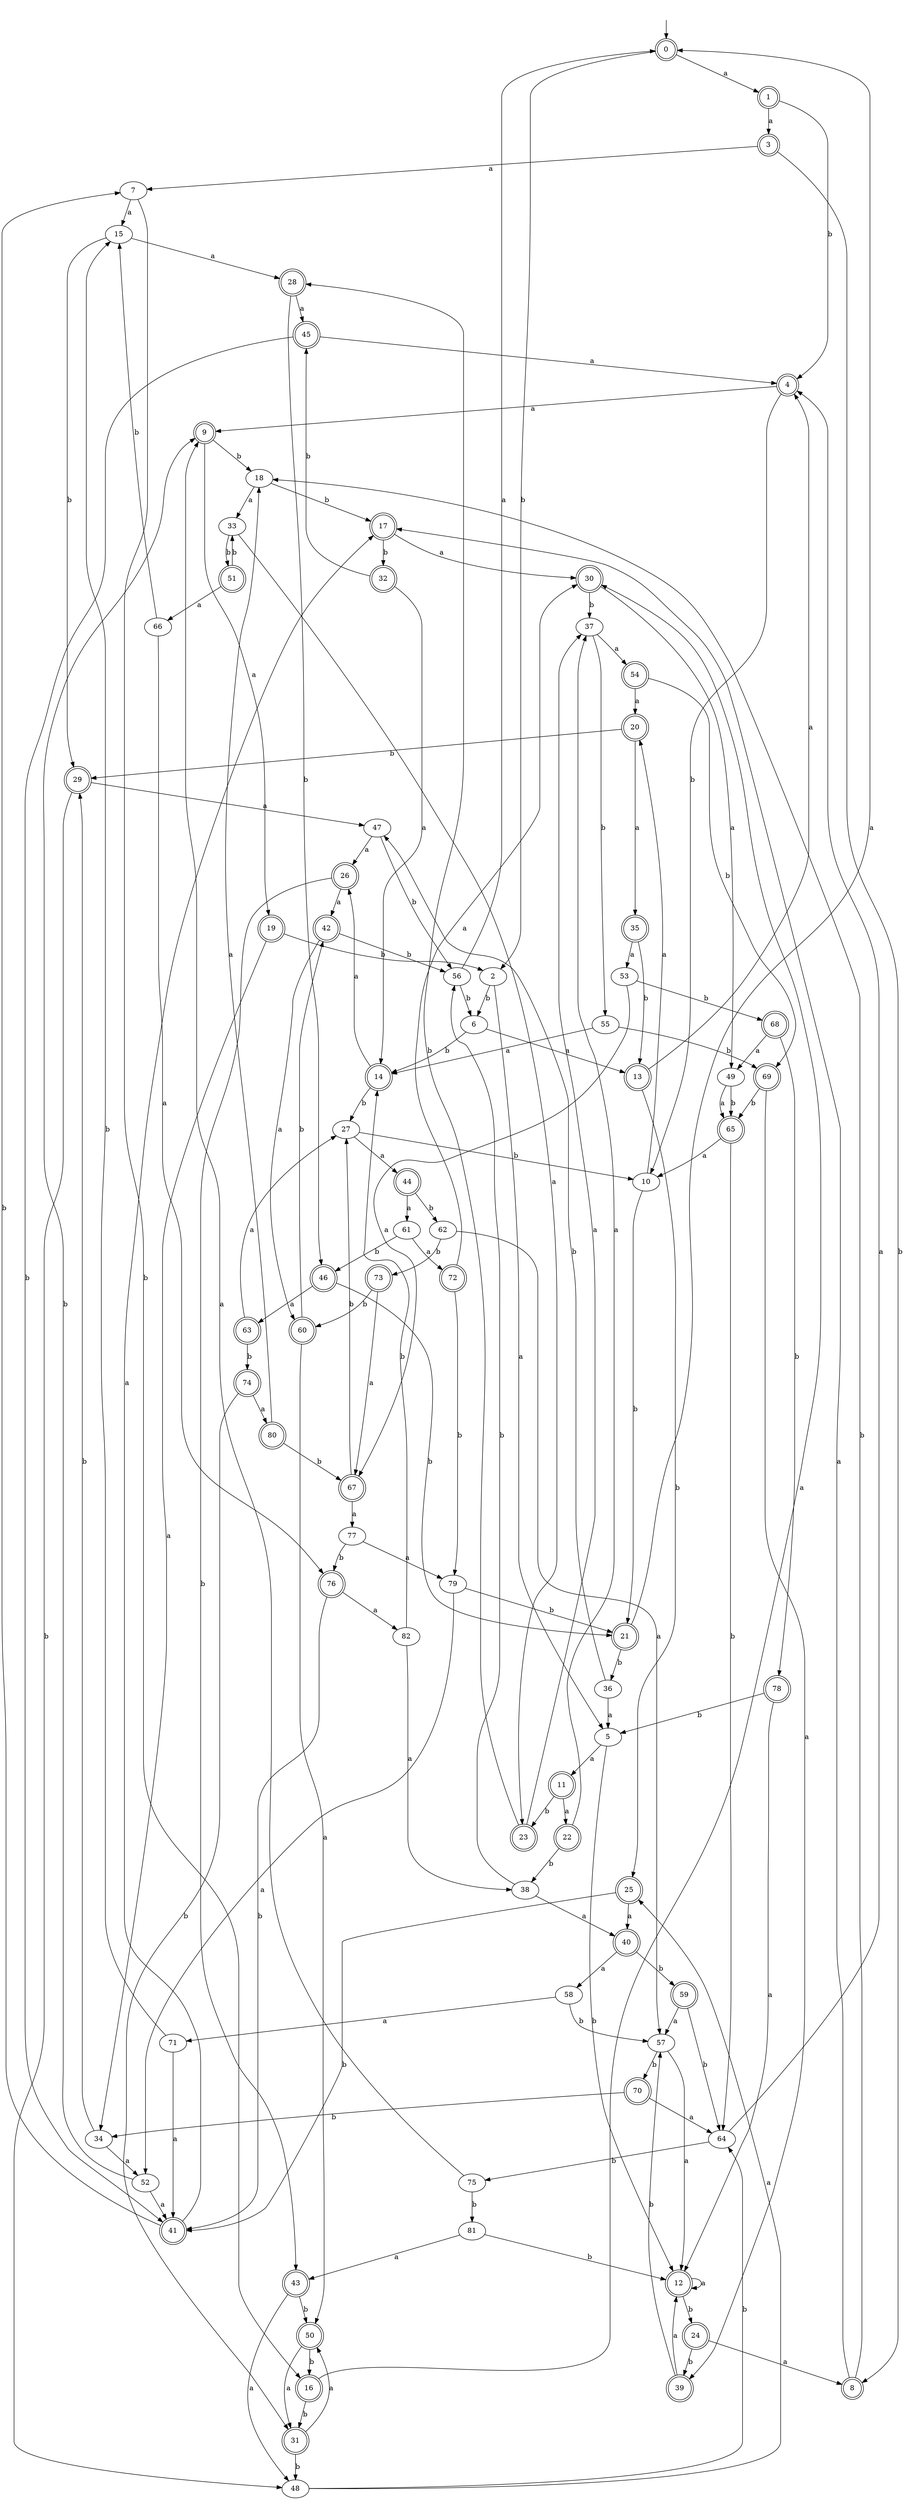 digraph RandomDFA {
  __start0 [label="", shape=none];
  __start0 -> 0 [label=""];
  0 [shape=circle] [shape=doublecircle]
  0 -> 1 [label="a"]
  0 -> 2 [label="b"]
  1 [shape=doublecircle]
  1 -> 3 [label="a"]
  1 -> 4 [label="b"]
  2
  2 -> 5 [label="a"]
  2 -> 6 [label="b"]
  3 [shape=doublecircle]
  3 -> 7 [label="a"]
  3 -> 8 [label="b"]
  4 [shape=doublecircle]
  4 -> 9 [label="a"]
  4 -> 10 [label="b"]
  5
  5 -> 11 [label="a"]
  5 -> 12 [label="b"]
  6
  6 -> 13 [label="a"]
  6 -> 14 [label="b"]
  7
  7 -> 15 [label="a"]
  7 -> 16 [label="b"]
  8 [shape=doublecircle]
  8 -> 17 [label="a"]
  8 -> 18 [label="b"]
  9 [shape=doublecircle]
  9 -> 19 [label="a"]
  9 -> 18 [label="b"]
  10
  10 -> 20 [label="a"]
  10 -> 21 [label="b"]
  11 [shape=doublecircle]
  11 -> 22 [label="a"]
  11 -> 23 [label="b"]
  12 [shape=doublecircle]
  12 -> 12 [label="a"]
  12 -> 24 [label="b"]
  13 [shape=doublecircle]
  13 -> 4 [label="a"]
  13 -> 25 [label="b"]
  14 [shape=doublecircle]
  14 -> 26 [label="a"]
  14 -> 27 [label="b"]
  15
  15 -> 28 [label="a"]
  15 -> 29 [label="b"]
  16 [shape=doublecircle]
  16 -> 30 [label="a"]
  16 -> 31 [label="b"]
  17 [shape=doublecircle]
  17 -> 30 [label="a"]
  17 -> 32 [label="b"]
  18
  18 -> 33 [label="a"]
  18 -> 17 [label="b"]
  19 [shape=doublecircle]
  19 -> 34 [label="a"]
  19 -> 2 [label="b"]
  20 [shape=doublecircle]
  20 -> 35 [label="a"]
  20 -> 29 [label="b"]
  21 [shape=doublecircle]
  21 -> 0 [label="a"]
  21 -> 36 [label="b"]
  22 [shape=doublecircle]
  22 -> 37 [label="a"]
  22 -> 38 [label="b"]
  23 [shape=doublecircle]
  23 -> 37 [label="a"]
  23 -> 28 [label="b"]
  24 [shape=doublecircle]
  24 -> 8 [label="a"]
  24 -> 39 [label="b"]
  25 [shape=doublecircle]
  25 -> 40 [label="a"]
  25 -> 41 [label="b"]
  26 [shape=doublecircle]
  26 -> 42 [label="a"]
  26 -> 43 [label="b"]
  27
  27 -> 44 [label="a"]
  27 -> 10 [label="b"]
  28 [shape=doublecircle]
  28 -> 45 [label="a"]
  28 -> 46 [label="b"]
  29 [shape=doublecircle]
  29 -> 47 [label="a"]
  29 -> 48 [label="b"]
  30 [shape=doublecircle]
  30 -> 49 [label="a"]
  30 -> 37 [label="b"]
  31 [shape=doublecircle]
  31 -> 50 [label="a"]
  31 -> 48 [label="b"]
  32 [shape=doublecircle]
  32 -> 14 [label="a"]
  32 -> 45 [label="b"]
  33
  33 -> 23 [label="a"]
  33 -> 51 [label="b"]
  34
  34 -> 52 [label="a"]
  34 -> 29 [label="b"]
  35 [shape=doublecircle]
  35 -> 53 [label="a"]
  35 -> 13 [label="b"]
  36
  36 -> 5 [label="a"]
  36 -> 47 [label="b"]
  37
  37 -> 54 [label="a"]
  37 -> 55 [label="b"]
  38
  38 -> 40 [label="a"]
  38 -> 56 [label="b"]
  39 [shape=doublecircle]
  39 -> 12 [label="a"]
  39 -> 57 [label="b"]
  40 [shape=doublecircle]
  40 -> 58 [label="a"]
  40 -> 59 [label="b"]
  41 [shape=doublecircle]
  41 -> 17 [label="a"]
  41 -> 7 [label="b"]
  42 [shape=doublecircle]
  42 -> 60 [label="a"]
  42 -> 56 [label="b"]
  43 [shape=doublecircle]
  43 -> 48 [label="a"]
  43 -> 50 [label="b"]
  44 [shape=doublecircle]
  44 -> 61 [label="a"]
  44 -> 62 [label="b"]
  45 [shape=doublecircle]
  45 -> 4 [label="a"]
  45 -> 41 [label="b"]
  46 [shape=doublecircle]
  46 -> 63 [label="a"]
  46 -> 21 [label="b"]
  47
  47 -> 26 [label="a"]
  47 -> 56 [label="b"]
  48
  48 -> 25 [label="a"]
  48 -> 64 [label="b"]
  49
  49 -> 65 [label="a"]
  49 -> 65 [label="b"]
  50 [shape=doublecircle]
  50 -> 31 [label="a"]
  50 -> 16 [label="b"]
  51 [shape=doublecircle]
  51 -> 66 [label="a"]
  51 -> 33 [label="b"]
  52
  52 -> 41 [label="a"]
  52 -> 9 [label="b"]
  53
  53 -> 67 [label="a"]
  53 -> 68 [label="b"]
  54 [shape=doublecircle]
  54 -> 20 [label="a"]
  54 -> 69 [label="b"]
  55
  55 -> 14 [label="a"]
  55 -> 69 [label="b"]
  56
  56 -> 0 [label="a"]
  56 -> 6 [label="b"]
  57
  57 -> 12 [label="a"]
  57 -> 70 [label="b"]
  58
  58 -> 71 [label="a"]
  58 -> 57 [label="b"]
  59 [shape=doublecircle]
  59 -> 57 [label="a"]
  59 -> 64 [label="b"]
  60 [shape=doublecircle]
  60 -> 50 [label="a"]
  60 -> 42 [label="b"]
  61
  61 -> 72 [label="a"]
  61 -> 46 [label="b"]
  62
  62 -> 57 [label="a"]
  62 -> 73 [label="b"]
  63 [shape=doublecircle]
  63 -> 27 [label="a"]
  63 -> 74 [label="b"]
  64
  64 -> 4 [label="a"]
  64 -> 75 [label="b"]
  65 [shape=doublecircle]
  65 -> 10 [label="a"]
  65 -> 64 [label="b"]
  66
  66 -> 76 [label="a"]
  66 -> 15 [label="b"]
  67 [shape=doublecircle]
  67 -> 77 [label="a"]
  67 -> 27 [label="b"]
  68 [shape=doublecircle]
  68 -> 49 [label="a"]
  68 -> 78 [label="b"]
  69 [shape=doublecircle]
  69 -> 39 [label="a"]
  69 -> 65 [label="b"]
  70 [shape=doublecircle]
  70 -> 64 [label="a"]
  70 -> 34 [label="b"]
  71
  71 -> 41 [label="a"]
  71 -> 15 [label="b"]
  72 [shape=doublecircle]
  72 -> 30 [label="a"]
  72 -> 79 [label="b"]
  73 [shape=doublecircle]
  73 -> 67 [label="a"]
  73 -> 60 [label="b"]
  74 [shape=doublecircle]
  74 -> 80 [label="a"]
  74 -> 31 [label="b"]
  75
  75 -> 9 [label="a"]
  75 -> 81 [label="b"]
  76 [shape=doublecircle]
  76 -> 82 [label="a"]
  76 -> 41 [label="b"]
  77
  77 -> 79 [label="a"]
  77 -> 76 [label="b"]
  78 [shape=doublecircle]
  78 -> 12 [label="a"]
  78 -> 5 [label="b"]
  79
  79 -> 52 [label="a"]
  79 -> 21 [label="b"]
  80 [shape=doublecircle]
  80 -> 18 [label="a"]
  80 -> 67 [label="b"]
  81
  81 -> 43 [label="a"]
  81 -> 12 [label="b"]
  82
  82 -> 38 [label="a"]
  82 -> 14 [label="b"]
}

